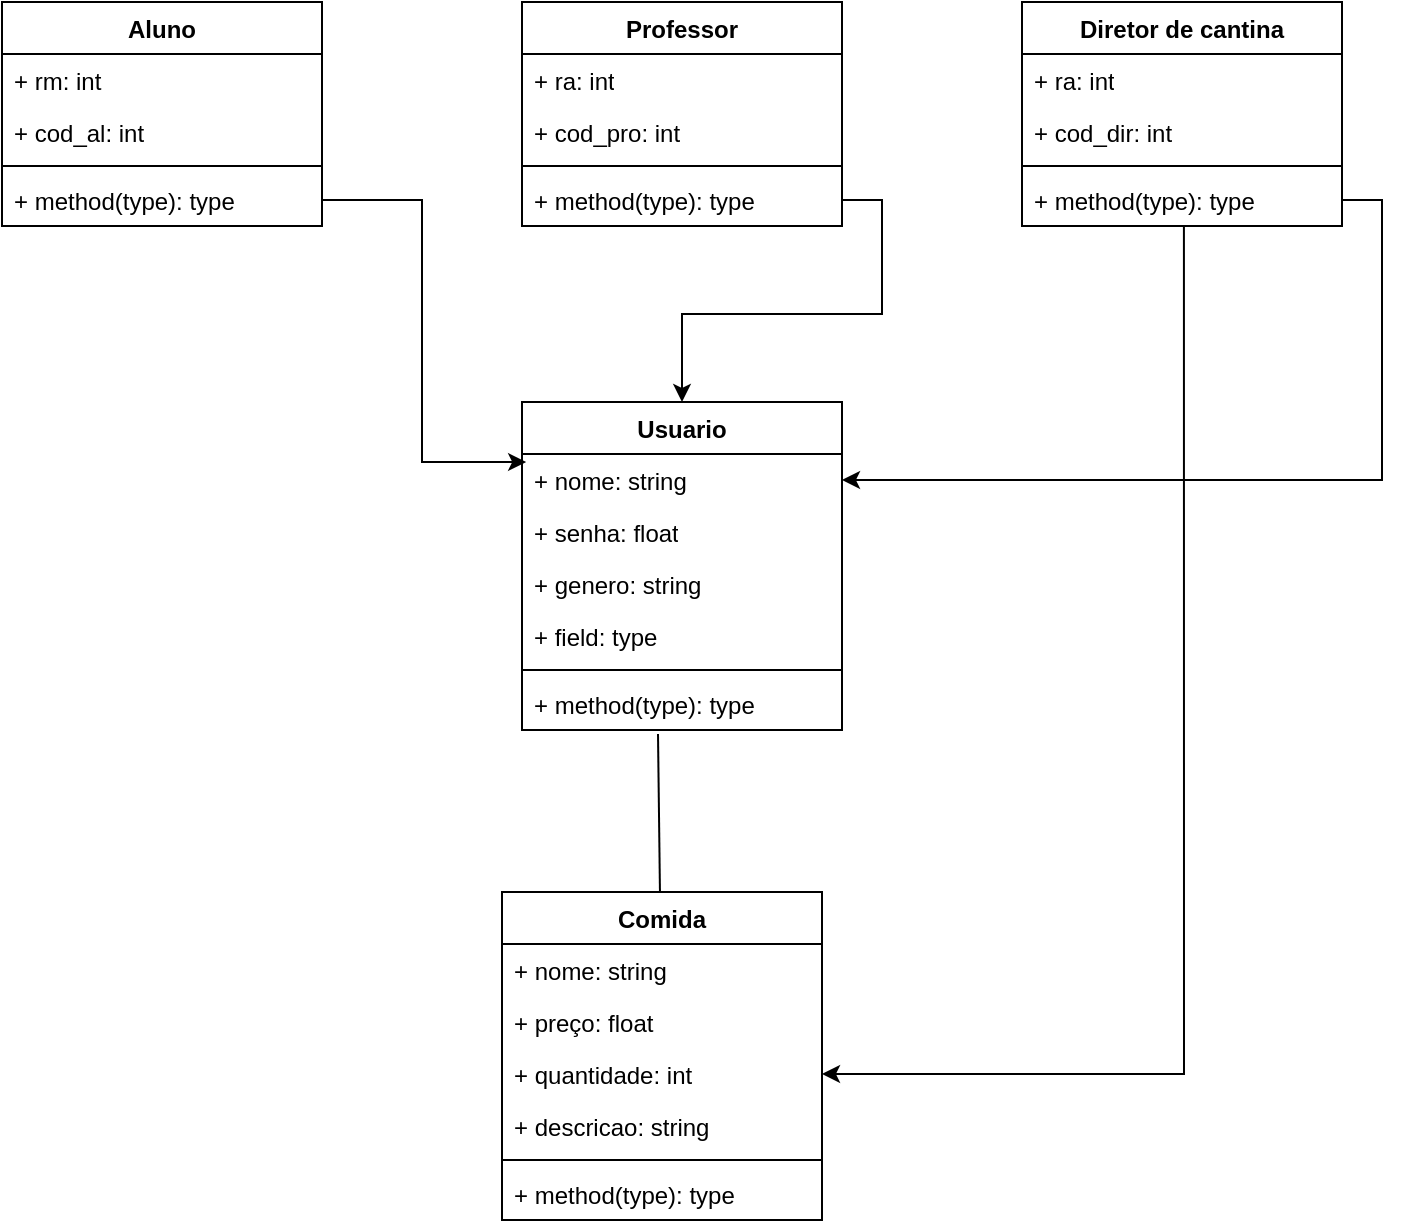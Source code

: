 <mxfile version="28.2.5">
  <diagram name="Página-1" id="T8R8UslcmuJxx5uEgns4">
    <mxGraphModel dx="872" dy="439" grid="1" gridSize="10" guides="1" tooltips="1" connect="1" arrows="1" fold="1" page="1" pageScale="1" pageWidth="827" pageHeight="1169" math="0" shadow="0">
      <root>
        <mxCell id="0" />
        <mxCell id="1" parent="0" />
        <mxCell id="_KG2l_keyu3hi1exud9M-1" value="Usuario" style="swimlane;fontStyle=1;align=center;verticalAlign=top;childLayout=stackLayout;horizontal=1;startSize=26;horizontalStack=0;resizeParent=1;resizeParentMax=0;resizeLast=0;collapsible=1;marginBottom=0;whiteSpace=wrap;html=1;" parent="1" vertex="1">
          <mxGeometry x="330" y="250" width="160" height="164" as="geometry">
            <mxRectangle x="330" y="250" width="80" height="30" as="alternateBounds" />
          </mxGeometry>
        </mxCell>
        <mxCell id="_KG2l_keyu3hi1exud9M-5" value="+ nome: string" style="text;strokeColor=none;fillColor=none;align=left;verticalAlign=top;spacingLeft=4;spacingRight=4;overflow=hidden;rotatable=0;points=[[0,0.5],[1,0.5]];portConstraint=eastwest;whiteSpace=wrap;html=1;" parent="_KG2l_keyu3hi1exud9M-1" vertex="1">
          <mxGeometry y="26" width="160" height="26" as="geometry" />
        </mxCell>
        <mxCell id="_KG2l_keyu3hi1exud9M-2" value="+ senha: float" style="text;strokeColor=none;fillColor=none;align=left;verticalAlign=top;spacingLeft=4;spacingRight=4;overflow=hidden;rotatable=0;points=[[0,0.5],[1,0.5]];portConstraint=eastwest;whiteSpace=wrap;html=1;" parent="_KG2l_keyu3hi1exud9M-1" vertex="1">
          <mxGeometry y="52" width="160" height="26" as="geometry" />
        </mxCell>
        <mxCell id="_KG2l_keyu3hi1exud9M-7" value="+ genero: string" style="text;strokeColor=none;fillColor=none;align=left;verticalAlign=top;spacingLeft=4;spacingRight=4;overflow=hidden;rotatable=0;points=[[0,0.5],[1,0.5]];portConstraint=eastwest;whiteSpace=wrap;html=1;" parent="_KG2l_keyu3hi1exud9M-1" vertex="1">
          <mxGeometry y="78" width="160" height="26" as="geometry" />
        </mxCell>
        <mxCell id="_KG2l_keyu3hi1exud9M-6" value="+ field: type" style="text;strokeColor=none;fillColor=none;align=left;verticalAlign=top;spacingLeft=4;spacingRight=4;overflow=hidden;rotatable=0;points=[[0,0.5],[1,0.5]];portConstraint=eastwest;whiteSpace=wrap;html=1;" parent="_KG2l_keyu3hi1exud9M-1" vertex="1">
          <mxGeometry y="104" width="160" height="26" as="geometry" />
        </mxCell>
        <mxCell id="_KG2l_keyu3hi1exud9M-3" value="" style="line;strokeWidth=1;fillColor=none;align=left;verticalAlign=middle;spacingTop=-1;spacingLeft=3;spacingRight=3;rotatable=0;labelPosition=right;points=[];portConstraint=eastwest;strokeColor=inherit;" parent="_KG2l_keyu3hi1exud9M-1" vertex="1">
          <mxGeometry y="130" width="160" height="8" as="geometry" />
        </mxCell>
        <mxCell id="_KG2l_keyu3hi1exud9M-4" value="+ method(type): type" style="text;strokeColor=none;fillColor=none;align=left;verticalAlign=top;spacingLeft=4;spacingRight=4;overflow=hidden;rotatable=0;points=[[0,0.5],[1,0.5]];portConstraint=eastwest;whiteSpace=wrap;html=1;" parent="_KG2l_keyu3hi1exud9M-1" vertex="1">
          <mxGeometry y="138" width="160" height="26" as="geometry" />
        </mxCell>
        <mxCell id="_KG2l_keyu3hi1exud9M-13" value="Aluno" style="swimlane;fontStyle=1;align=center;verticalAlign=top;childLayout=stackLayout;horizontal=1;startSize=26;horizontalStack=0;resizeParent=1;resizeParentMax=0;resizeLast=0;collapsible=1;marginBottom=0;whiteSpace=wrap;html=1;" parent="1" vertex="1">
          <mxGeometry x="70" y="50" width="160" height="112" as="geometry" />
        </mxCell>
        <mxCell id="_KG2l_keyu3hi1exud9M-14" value="+ rm: int" style="text;strokeColor=none;fillColor=none;align=left;verticalAlign=top;spacingLeft=4;spacingRight=4;overflow=hidden;rotatable=0;points=[[0,0.5],[1,0.5]];portConstraint=eastwest;whiteSpace=wrap;html=1;" parent="_KG2l_keyu3hi1exud9M-13" vertex="1">
          <mxGeometry y="26" width="160" height="26" as="geometry" />
        </mxCell>
        <mxCell id="_KG2l_keyu3hi1exud9M-17" value="+ cod_al: int" style="text;strokeColor=none;fillColor=none;align=left;verticalAlign=top;spacingLeft=4;spacingRight=4;overflow=hidden;rotatable=0;points=[[0,0.5],[1,0.5]];portConstraint=eastwest;whiteSpace=wrap;html=1;" parent="_KG2l_keyu3hi1exud9M-13" vertex="1">
          <mxGeometry y="52" width="160" height="26" as="geometry" />
        </mxCell>
        <mxCell id="_KG2l_keyu3hi1exud9M-15" value="" style="line;strokeWidth=1;fillColor=none;align=left;verticalAlign=middle;spacingTop=-1;spacingLeft=3;spacingRight=3;rotatable=0;labelPosition=right;points=[];portConstraint=eastwest;strokeColor=inherit;" parent="_KG2l_keyu3hi1exud9M-13" vertex="1">
          <mxGeometry y="78" width="160" height="8" as="geometry" />
        </mxCell>
        <mxCell id="_KG2l_keyu3hi1exud9M-16" value="+ method(type): type" style="text;strokeColor=none;fillColor=none;align=left;verticalAlign=top;spacingLeft=4;spacingRight=4;overflow=hidden;rotatable=0;points=[[0,0.5],[1,0.5]];portConstraint=eastwest;whiteSpace=wrap;html=1;" parent="_KG2l_keyu3hi1exud9M-13" vertex="1">
          <mxGeometry y="86" width="160" height="26" as="geometry" />
        </mxCell>
        <mxCell id="_KG2l_keyu3hi1exud9M-19" value="Professor" style="swimlane;fontStyle=1;align=center;verticalAlign=top;childLayout=stackLayout;horizontal=1;startSize=26;horizontalStack=0;resizeParent=1;resizeParentMax=0;resizeLast=0;collapsible=1;marginBottom=0;whiteSpace=wrap;html=1;" parent="1" vertex="1">
          <mxGeometry x="330" y="50" width="160" height="112" as="geometry" />
        </mxCell>
        <mxCell id="_KG2l_keyu3hi1exud9M-20" value="+ ra: int" style="text;strokeColor=none;fillColor=none;align=left;verticalAlign=top;spacingLeft=4;spacingRight=4;overflow=hidden;rotatable=0;points=[[0,0.5],[1,0.5]];portConstraint=eastwest;whiteSpace=wrap;html=1;" parent="_KG2l_keyu3hi1exud9M-19" vertex="1">
          <mxGeometry y="26" width="160" height="26" as="geometry" />
        </mxCell>
        <mxCell id="_KG2l_keyu3hi1exud9M-23" value="+ cod_pro: int" style="text;strokeColor=none;fillColor=none;align=left;verticalAlign=top;spacingLeft=4;spacingRight=4;overflow=hidden;rotatable=0;points=[[0,0.5],[1,0.5]];portConstraint=eastwest;whiteSpace=wrap;html=1;" parent="_KG2l_keyu3hi1exud9M-19" vertex="1">
          <mxGeometry y="52" width="160" height="26" as="geometry" />
        </mxCell>
        <mxCell id="_KG2l_keyu3hi1exud9M-21" value="" style="line;strokeWidth=1;fillColor=none;align=left;verticalAlign=middle;spacingTop=-1;spacingLeft=3;spacingRight=3;rotatable=0;labelPosition=right;points=[];portConstraint=eastwest;strokeColor=inherit;" parent="_KG2l_keyu3hi1exud9M-19" vertex="1">
          <mxGeometry y="78" width="160" height="8" as="geometry" />
        </mxCell>
        <mxCell id="_KG2l_keyu3hi1exud9M-22" value="+ method(type): type" style="text;strokeColor=none;fillColor=none;align=left;verticalAlign=top;spacingLeft=4;spacingRight=4;overflow=hidden;rotatable=0;points=[[0,0.5],[1,0.5]];portConstraint=eastwest;whiteSpace=wrap;html=1;" parent="_KG2l_keyu3hi1exud9M-19" vertex="1">
          <mxGeometry y="86" width="160" height="26" as="geometry" />
        </mxCell>
        <mxCell id="_KG2l_keyu3hi1exud9M-24" value="Diretor de cantina" style="swimlane;fontStyle=1;align=center;verticalAlign=top;childLayout=stackLayout;horizontal=1;startSize=26;horizontalStack=0;resizeParent=1;resizeParentMax=0;resizeLast=0;collapsible=1;marginBottom=0;whiteSpace=wrap;html=1;" parent="1" vertex="1">
          <mxGeometry x="580" y="50" width="160" height="112" as="geometry" />
        </mxCell>
        <mxCell id="_KG2l_keyu3hi1exud9M-25" value="+ ra: int" style="text;strokeColor=none;fillColor=none;align=left;verticalAlign=top;spacingLeft=4;spacingRight=4;overflow=hidden;rotatable=0;points=[[0,0.5],[1,0.5]];portConstraint=eastwest;whiteSpace=wrap;html=1;" parent="_KG2l_keyu3hi1exud9M-24" vertex="1">
          <mxGeometry y="26" width="160" height="26" as="geometry" />
        </mxCell>
        <mxCell id="_KG2l_keyu3hi1exud9M-26" value="+ cod_dir: int" style="text;strokeColor=none;fillColor=none;align=left;verticalAlign=top;spacingLeft=4;spacingRight=4;overflow=hidden;rotatable=0;points=[[0,0.5],[1,0.5]];portConstraint=eastwest;whiteSpace=wrap;html=1;" parent="_KG2l_keyu3hi1exud9M-24" vertex="1">
          <mxGeometry y="52" width="160" height="26" as="geometry" />
        </mxCell>
        <mxCell id="_KG2l_keyu3hi1exud9M-27" value="" style="line;strokeWidth=1;fillColor=none;align=left;verticalAlign=middle;spacingTop=-1;spacingLeft=3;spacingRight=3;rotatable=0;labelPosition=right;points=[];portConstraint=eastwest;strokeColor=inherit;" parent="_KG2l_keyu3hi1exud9M-24" vertex="1">
          <mxGeometry y="78" width="160" height="8" as="geometry" />
        </mxCell>
        <mxCell id="_KG2l_keyu3hi1exud9M-28" value="+ method(type): type" style="text;strokeColor=none;fillColor=none;align=left;verticalAlign=top;spacingLeft=4;spacingRight=4;overflow=hidden;rotatable=0;points=[[0,0.5],[1,0.5]];portConstraint=eastwest;whiteSpace=wrap;html=1;" parent="_KG2l_keyu3hi1exud9M-24" vertex="1">
          <mxGeometry y="86" width="160" height="26" as="geometry" />
        </mxCell>
        <mxCell id="_KG2l_keyu3hi1exud9M-30" style="edgeStyle=orthogonalEdgeStyle;rounded=0;orthogonalLoop=1;jettySize=auto;html=1;exitX=1;exitY=0.5;exitDx=0;exitDy=0;entryX=0.013;entryY=0.154;entryDx=0;entryDy=0;entryPerimeter=0;" parent="1" source="_KG2l_keyu3hi1exud9M-16" target="_KG2l_keyu3hi1exud9M-5" edge="1">
          <mxGeometry relative="1" as="geometry" />
        </mxCell>
        <mxCell id="_KG2l_keyu3hi1exud9M-31" style="edgeStyle=orthogonalEdgeStyle;rounded=0;orthogonalLoop=1;jettySize=auto;html=1;exitX=1;exitY=0.5;exitDx=0;exitDy=0;" parent="1" source="_KG2l_keyu3hi1exud9M-22" target="_KG2l_keyu3hi1exud9M-1" edge="1">
          <mxGeometry relative="1" as="geometry" />
        </mxCell>
        <mxCell id="_KG2l_keyu3hi1exud9M-33" style="edgeStyle=orthogonalEdgeStyle;rounded=0;orthogonalLoop=1;jettySize=auto;html=1;exitX=1;exitY=0.5;exitDx=0;exitDy=0;entryX=1;entryY=0.5;entryDx=0;entryDy=0;" parent="1" source="_KG2l_keyu3hi1exud9M-28" target="_KG2l_keyu3hi1exud9M-5" edge="1">
          <mxGeometry relative="1" as="geometry" />
        </mxCell>
        <mxCell id="_KG2l_keyu3hi1exud9M-34" value="Comida" style="swimlane;fontStyle=1;align=center;verticalAlign=top;childLayout=stackLayout;horizontal=1;startSize=26;horizontalStack=0;resizeParent=1;resizeParentMax=0;resizeLast=0;collapsible=1;marginBottom=0;whiteSpace=wrap;html=1;" parent="1" vertex="1">
          <mxGeometry x="320" y="495" width="160" height="164" as="geometry">
            <mxRectangle x="320" y="495" width="80" height="30" as="alternateBounds" />
          </mxGeometry>
        </mxCell>
        <mxCell id="_KG2l_keyu3hi1exud9M-35" value="+ nome: string" style="text;strokeColor=none;fillColor=none;align=left;verticalAlign=top;spacingLeft=4;spacingRight=4;overflow=hidden;rotatable=0;points=[[0,0.5],[1,0.5]];portConstraint=eastwest;whiteSpace=wrap;html=1;" parent="_KG2l_keyu3hi1exud9M-34" vertex="1">
          <mxGeometry y="26" width="160" height="26" as="geometry" />
        </mxCell>
        <mxCell id="_KG2l_keyu3hi1exud9M-38" value="+ preço: float" style="text;strokeColor=none;fillColor=none;align=left;verticalAlign=top;spacingLeft=4;spacingRight=4;overflow=hidden;rotatable=0;points=[[0,0.5],[1,0.5]];portConstraint=eastwest;whiteSpace=wrap;html=1;" parent="_KG2l_keyu3hi1exud9M-34" vertex="1">
          <mxGeometry y="52" width="160" height="26" as="geometry" />
        </mxCell>
        <mxCell id="5rtg2Yt8w-kTYSv1mgSb-2" value="+ quantidade: int" style="text;strokeColor=none;fillColor=none;align=left;verticalAlign=top;spacingLeft=4;spacingRight=4;overflow=hidden;rotatable=0;points=[[0,0.5],[1,0.5]];portConstraint=eastwest;whiteSpace=wrap;html=1;" vertex="1" parent="_KG2l_keyu3hi1exud9M-34">
          <mxGeometry y="78" width="160" height="26" as="geometry" />
        </mxCell>
        <mxCell id="5rtg2Yt8w-kTYSv1mgSb-1" value="+ descricao: string" style="text;strokeColor=none;fillColor=none;align=left;verticalAlign=top;spacingLeft=4;spacingRight=4;overflow=hidden;rotatable=0;points=[[0,0.5],[1,0.5]];portConstraint=eastwest;whiteSpace=wrap;html=1;" vertex="1" parent="_KG2l_keyu3hi1exud9M-34">
          <mxGeometry y="104" width="160" height="26" as="geometry" />
        </mxCell>
        <mxCell id="_KG2l_keyu3hi1exud9M-36" value="" style="line;strokeWidth=1;fillColor=none;align=left;verticalAlign=middle;spacingTop=-1;spacingLeft=3;spacingRight=3;rotatable=0;labelPosition=right;points=[];portConstraint=eastwest;strokeColor=inherit;" parent="_KG2l_keyu3hi1exud9M-34" vertex="1">
          <mxGeometry y="130" width="160" height="8" as="geometry" />
        </mxCell>
        <mxCell id="_KG2l_keyu3hi1exud9M-37" value="+ method(type): type" style="text;strokeColor=none;fillColor=none;align=left;verticalAlign=top;spacingLeft=4;spacingRight=4;overflow=hidden;rotatable=0;points=[[0,0.5],[1,0.5]];portConstraint=eastwest;whiteSpace=wrap;html=1;" parent="_KG2l_keyu3hi1exud9M-34" vertex="1">
          <mxGeometry y="138" width="160" height="26" as="geometry" />
        </mxCell>
        <mxCell id="5rtg2Yt8w-kTYSv1mgSb-3" value="" style="endArrow=none;html=1;rounded=0;entryX=0.425;entryY=1.077;entryDx=0;entryDy=0;entryPerimeter=0;" edge="1" parent="1" source="_KG2l_keyu3hi1exud9M-34" target="_KG2l_keyu3hi1exud9M-4">
          <mxGeometry width="50" height="50" relative="1" as="geometry">
            <mxPoint x="360" y="460" as="sourcePoint" />
            <mxPoint x="250" y="450" as="targetPoint" />
          </mxGeometry>
        </mxCell>
        <mxCell id="5rtg2Yt8w-kTYSv1mgSb-10" value="" style="endArrow=classic;html=1;rounded=0;exitX=0.506;exitY=1;exitDx=0;exitDy=0;exitPerimeter=0;entryX=1;entryY=0.5;entryDx=0;entryDy=0;" edge="1" parent="1" source="_KG2l_keyu3hi1exud9M-28" target="5rtg2Yt8w-kTYSv1mgSb-2">
          <mxGeometry width="50" height="50" relative="1" as="geometry">
            <mxPoint x="750" y="400" as="sourcePoint" />
            <mxPoint x="500" y="505" as="targetPoint" />
            <Array as="points">
              <mxPoint x="661" y="586" />
            </Array>
          </mxGeometry>
        </mxCell>
      </root>
    </mxGraphModel>
  </diagram>
</mxfile>
